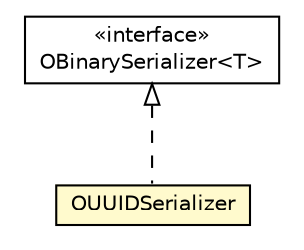 #!/usr/local/bin/dot
#
# Class diagram 
# Generated by UMLGraph version R5_6-24-gf6e263 (http://www.umlgraph.org/)
#

digraph G {
	edge [fontname="Helvetica",fontsize=10,labelfontname="Helvetica",labelfontsize=10];
	node [fontname="Helvetica",fontsize=10,shape=plaintext];
	nodesep=0.25;
	ranksep=0.5;
	// com.orientechnologies.common.serialization.types.OUUIDSerializer
	c4285950 [label=<<table title="com.orientechnologies.common.serialization.types.OUUIDSerializer" border="0" cellborder="1" cellspacing="0" cellpadding="2" port="p" bgcolor="lemonChiffon" href="./OUUIDSerializer.html">
		<tr><td><table border="0" cellspacing="0" cellpadding="1">
<tr><td align="center" balign="center"> OUUIDSerializer </td></tr>
		</table></td></tr>
		</table>>, URL="./OUUIDSerializer.html", fontname="Helvetica", fontcolor="black", fontsize=10.0];
	// com.orientechnologies.common.serialization.types.OBinarySerializer<T>
	c4285952 [label=<<table title="com.orientechnologies.common.serialization.types.OBinarySerializer" border="0" cellborder="1" cellspacing="0" cellpadding="2" port="p" href="./OBinarySerializer.html">
		<tr><td><table border="0" cellspacing="0" cellpadding="1">
<tr><td align="center" balign="center"> &#171;interface&#187; </td></tr>
<tr><td align="center" balign="center"> OBinarySerializer&lt;T&gt; </td></tr>
		</table></td></tr>
		</table>>, URL="./OBinarySerializer.html", fontname="Helvetica", fontcolor="black", fontsize=10.0];
	//com.orientechnologies.common.serialization.types.OUUIDSerializer implements com.orientechnologies.common.serialization.types.OBinarySerializer<T>
	c4285952:p -> c4285950:p [dir=back,arrowtail=empty,style=dashed];
}

